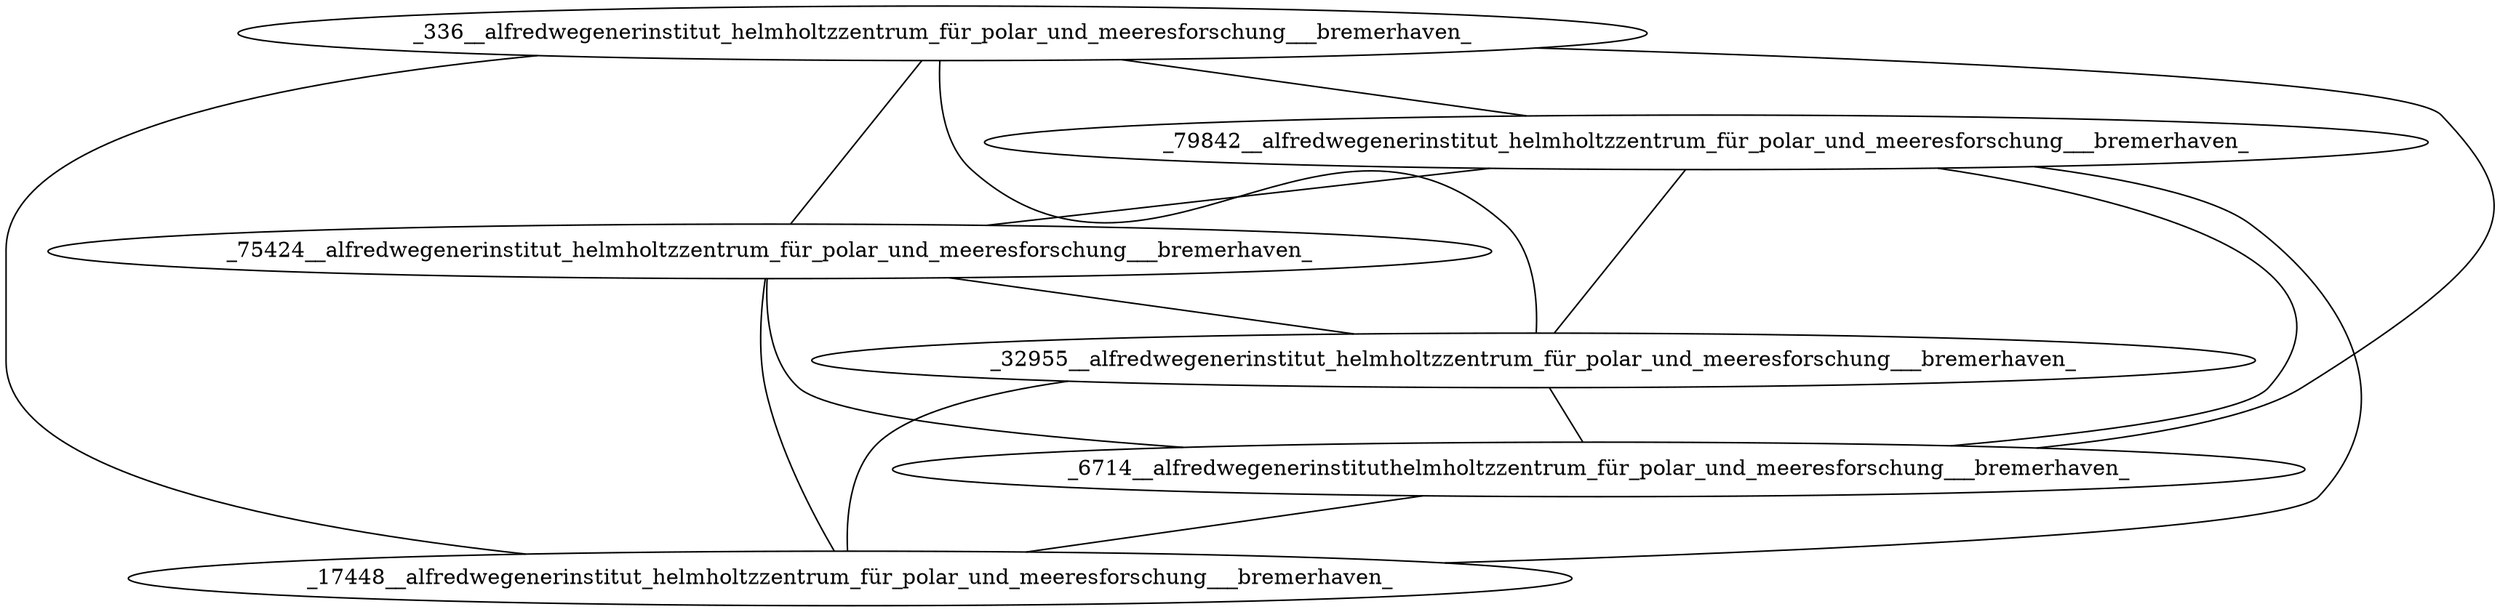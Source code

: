 graph {
_336__alfredwegenerinstitut_helmholtzzentrum_für_polar_und_meeresforschung___bremerhaven_ -- _79842__alfredwegenerinstitut_helmholtzzentrum_für_polar_und_meeresforschung___bremerhaven_
_336__alfredwegenerinstitut_helmholtzzentrum_für_polar_und_meeresforschung___bremerhaven_ -- _32955__alfredwegenerinstitut_helmholtzzentrum_für_polar_und_meeresforschung___bremerhaven_
_75424__alfredwegenerinstitut_helmholtzzentrum_für_polar_und_meeresforschung___bremerhaven_ -- _6714__alfredwegenerinstituthelmholtzzentrum_für_polar_und_meeresforschung___bremerhaven_
_32955__alfredwegenerinstitut_helmholtzzentrum_für_polar_und_meeresforschung___bremerhaven_ -- _6714__alfredwegenerinstituthelmholtzzentrum_für_polar_und_meeresforschung___bremerhaven_
_75424__alfredwegenerinstitut_helmholtzzentrum_für_polar_und_meeresforschung___bremerhaven_ -- _17448__alfredwegenerinstitut_helmholtzzentrum_für_polar_und_meeresforschung___bremerhaven_
_17448__alfredwegenerinstitut_helmholtzzentrum_für_polar_und_meeresforschung___bremerhaven_ -- _79842__alfredwegenerinstitut_helmholtzzentrum_für_polar_und_meeresforschung___bremerhaven_
_6714__alfredwegenerinstituthelmholtzzentrum_für_polar_und_meeresforschung___bremerhaven_ -- _79842__alfredwegenerinstitut_helmholtzzentrum_für_polar_und_meeresforschung___bremerhaven_
_79842__alfredwegenerinstitut_helmholtzzentrum_für_polar_und_meeresforschung___bremerhaven_ -- _32955__alfredwegenerinstitut_helmholtzzentrum_für_polar_und_meeresforschung___bremerhaven_
_79842__alfredwegenerinstitut_helmholtzzentrum_für_polar_und_meeresforschung___bremerhaven_ -- _75424__alfredwegenerinstitut_helmholtzzentrum_für_polar_und_meeresforschung___bremerhaven_
_336__alfredwegenerinstitut_helmholtzzentrum_für_polar_und_meeresforschung___bremerhaven_ -- _6714__alfredwegenerinstituthelmholtzzentrum_für_polar_und_meeresforschung___bremerhaven_
_75424__alfredwegenerinstitut_helmholtzzentrum_für_polar_und_meeresforschung___bremerhaven_ -- _32955__alfredwegenerinstitut_helmholtzzentrum_für_polar_und_meeresforschung___bremerhaven_
_336__alfredwegenerinstitut_helmholtzzentrum_für_polar_und_meeresforschung___bremerhaven_ -- _75424__alfredwegenerinstitut_helmholtzzentrum_für_polar_und_meeresforschung___bremerhaven_
_32955__alfredwegenerinstitut_helmholtzzentrum_für_polar_und_meeresforschung___bremerhaven_ -- _17448__alfredwegenerinstitut_helmholtzzentrum_für_polar_und_meeresforschung___bremerhaven_
_336__alfredwegenerinstitut_helmholtzzentrum_für_polar_und_meeresforschung___bremerhaven_ -- _17448__alfredwegenerinstitut_helmholtzzentrum_für_polar_und_meeresforschung___bremerhaven_
_6714__alfredwegenerinstituthelmholtzzentrum_für_polar_und_meeresforschung___bremerhaven_ -- _17448__alfredwegenerinstitut_helmholtzzentrum_für_polar_und_meeresforschung___bremerhaven_
}